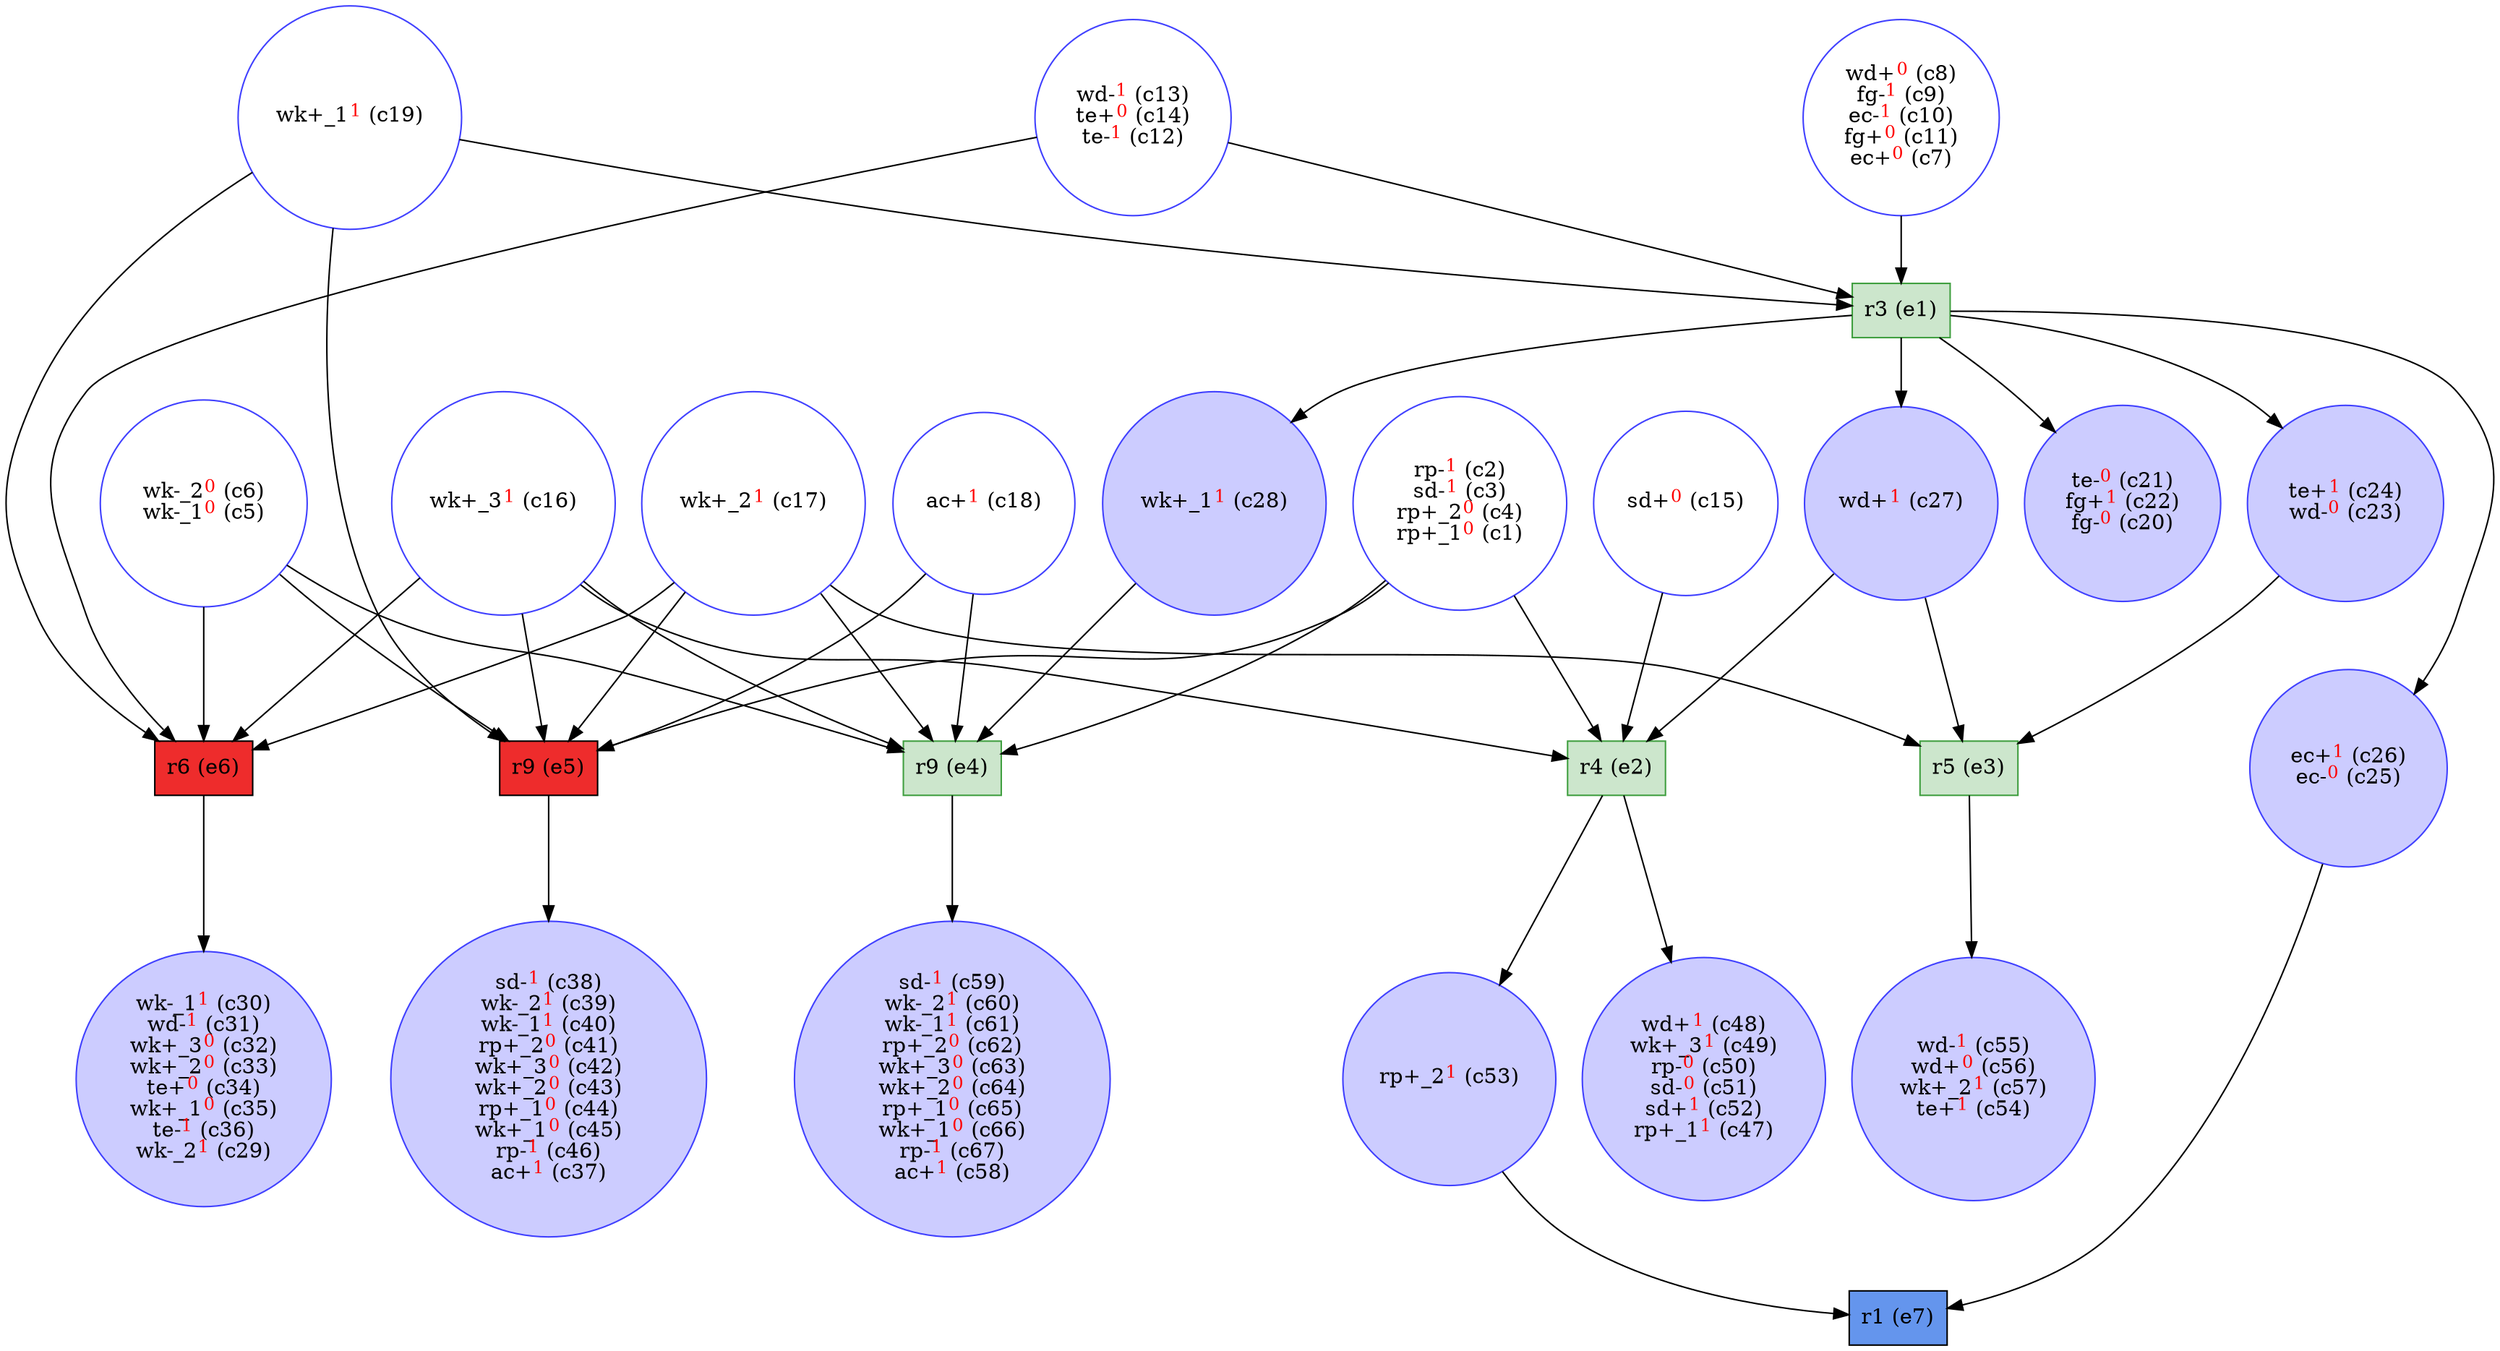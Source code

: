 digraph test {
  c1 -> e4;
  c1 -> e2;
  c1 -> e5;
  c5 -> e4;
  c5 -> e5;
  c5 -> e6;
  c7 -> e1;
  c12 -> e6;
  c12 -> e1;
  c15 -> e2;
  c16 -> e4;
  c16 -> e2;
  c16 -> e5;
  c16 -> e6;
  c17 -> e4;
  c17 -> e3;
  c17 -> e5;
  c17 -> e6;
  c18 -> e4;
  c18 -> e5;
  c19 -> e5;
  c19 -> e6;
  c19 -> e1;
  e1 -> c20;
  e1 -> c23;
  c23 -> e3;
  e1 -> c25;
  c25 -> e7;
  e1 -> c27;
  c27 -> e3;
  c27 -> e2;
  e1 -> c28;
  c28 -> e4;
  e6 -> c29;
  e5 -> c37;
  e2 -> c47;
  e2 -> c53;
  c53 -> e7;
  e3 -> c54;
  e4 -> c58;
  c1 [color= "#4040ff"fillcolor="transparent" label= <<FONT COLOR ="black">rp-</FONT><FONT COLOR="red"><SUP>1</SUP></FONT><FONT COLOR="black"> (c2)</FONT><BR/><FONT COLOR ="black">sd-</FONT><FONT COLOR="red"><SUP>1</SUP></FONT><FONT COLOR="black"> (c3)</FONT><BR/><FONT COLOR ="black">rp+_2</FONT><FONT COLOR="red"><SUP>0</SUP></FONT><FONT COLOR="black"> (c4)</FONT><BR/><FONT COLOR ="black">rp+_1</FONT><FONT COLOR="red"><SUP>0</SUP></FONT><FONT COLOR="black"> (c1)</FONT>> shape=circle style=filled];
  c5 [color= "#4040ff"fillcolor="transparent" label= <<FONT COLOR ="black">wk-_2</FONT><FONT COLOR="red"><SUP>0</SUP></FONT><FONT COLOR="black"> (c6)</FONT><BR/><FONT COLOR ="black">wk-_1</FONT><FONT COLOR="red"><SUP>0</SUP></FONT><FONT COLOR="black"> (c5)</FONT>> shape=circle style=filled];
  c7 [color= "#4040ff"fillcolor="transparent" label= <<FONT COLOR ="black">wd+</FONT><FONT COLOR="red"><SUP>0</SUP></FONT><FONT COLOR="black"> (c8)</FONT><BR/><FONT COLOR ="black">fg-</FONT><FONT COLOR="red"><SUP>1</SUP></FONT><FONT COLOR="black"> (c9)</FONT><BR/><FONT COLOR ="black">ec-</FONT><FONT COLOR="red"><SUP>1</SUP></FONT><FONT COLOR="black"> (c10)</FONT><BR/><FONT COLOR ="black">fg+</FONT><FONT COLOR="red"><SUP>0</SUP></FONT><FONT COLOR="black"> (c11)</FONT><BR/><FONT COLOR ="black">ec+</FONT><FONT COLOR="red"><SUP>0</SUP></FONT><FONT COLOR="black"> (c7)</FONT>> shape=circle style=filled];
  c12 [color= "#4040ff"fillcolor="transparent" label= <<FONT COLOR ="black">wd-</FONT><FONT COLOR="red"><SUP>1</SUP></FONT><FONT COLOR="black"> (c13)</FONT><BR/><FONT COLOR ="black">te+</FONT><FONT COLOR="red"><SUP>0</SUP></FONT><FONT COLOR="black"> (c14)</FONT><BR/><FONT COLOR ="black">te-</FONT><FONT COLOR="red"><SUP>1</SUP></FONT><FONT COLOR="black"> (c12)</FONT>> shape=circle style=filled];
  c15 [color= "#4040ff"fillcolor="transparent" label= <<FONT COLOR ="black">sd+</FONT><FONT COLOR="red"><SUP>0</SUP></FONT><FONT COLOR="black"> (c15)</FONT>> shape=circle style=filled];
  c16 [color= "#4040ff"fillcolor="transparent" label= <<FONT COLOR ="black">wk+_3</FONT><FONT COLOR="red"><SUP>1</SUP></FONT><FONT COLOR="black"> (c16)</FONT>> shape=circle style=filled];
  c17 [color= "#4040ff"fillcolor="transparent" label= <<FONT COLOR ="black">wk+_2</FONT><FONT COLOR="red"><SUP>1</SUP></FONT><FONT COLOR="black"> (c17)</FONT>> shape=circle style=filled];
  c18 [color= "#4040ff"fillcolor="transparent" label= <<FONT COLOR ="black">ac+</FONT><FONT COLOR="red"><SUP>1</SUP></FONT><FONT COLOR="black"> (c18)</FONT>> shape=circle style=filled];
  c19 [color= "#4040ff"fillcolor="transparent" label= <<FONT COLOR ="black">wk+_1</FONT><FONT COLOR="red"><SUP>1</SUP></FONT><FONT COLOR="black"> (c19)</FONT>> shape=circle style=filled];
  c20 [color= "#4040ff"fillcolor="#ccccff" label= <<FONT COLOR ="black">te-</FONT><FONT COLOR="red"><SUP>0</SUP></FONT><FONT COLOR="black"> (c21)</FONT><BR/><FONT COLOR ="black">fg+</FONT><FONT COLOR="red"><SUP>1</SUP></FONT><FONT COLOR="black"> (c22)</FONT><BR/><FONT COLOR ="black">fg-</FONT><FONT COLOR="red"><SUP>0</SUP></FONT><FONT COLOR="black"> (c20)</FONT>> shape=circle style=filled];
  c23 [color= "#4040ff"fillcolor="#ccccff" label= <<FONT COLOR ="black">te+</FONT><FONT COLOR="red"><SUP>1</SUP></FONT><FONT COLOR="black"> (c24)</FONT><BR/><FONT COLOR ="black">wd-</FONT><FONT COLOR="red"><SUP>0</SUP></FONT><FONT COLOR="black"> (c23)</FONT>> shape=circle style=filled];
  c25 [color= "#4040ff"fillcolor="#ccccff" label= <<FONT COLOR ="black">ec+</FONT><FONT COLOR="red"><SUP>1</SUP></FONT><FONT COLOR="black"> (c26)</FONT><BR/><FONT COLOR ="black">ec-</FONT><FONT COLOR="red"><SUP>0</SUP></FONT><FONT COLOR="black"> (c25)</FONT>> shape=circle style=filled];
  c27 [color= "#4040ff"fillcolor="#ccccff" label= <<FONT COLOR ="black">wd+</FONT><FONT COLOR="red"><SUP>1</SUP></FONT><FONT COLOR="black"> (c27)</FONT>> shape=circle style=filled];
  c28 [color= "#4040ff"fillcolor="#ccccff" label= <<FONT COLOR ="black">wk+_1</FONT><FONT COLOR="red"><SUP>1</SUP></FONT><FONT COLOR="black"> (c28)</FONT>> shape=circle style=filled];
  c29 [color= "#4040ff"fillcolor="#ccccff" label= <<FONT COLOR ="black">wk-_1</FONT><FONT COLOR="red"><SUP>1</SUP></FONT><FONT COLOR="black"> (c30)</FONT><BR/><FONT COLOR ="black">wd-</FONT><FONT COLOR="red"><SUP>1</SUP></FONT><FONT COLOR="black"> (c31)</FONT><BR/><FONT COLOR ="black">wk+_3</FONT><FONT COLOR="red"><SUP>0</SUP></FONT><FONT COLOR="black"> (c32)</FONT><BR/><FONT COLOR ="black">wk+_2</FONT><FONT COLOR="red"><SUP>0</SUP></FONT><FONT COLOR="black"> (c33)</FONT><BR/><FONT COLOR ="black">te+</FONT><FONT COLOR="red"><SUP>0</SUP></FONT><FONT COLOR="black"> (c34)</FONT><BR/><FONT COLOR ="black">wk+_1</FONT><FONT COLOR="red"><SUP>0</SUP></FONT><FONT COLOR="black"> (c35)</FONT><BR/><FONT COLOR ="black">te-</FONT><FONT COLOR="red"><SUP>1</SUP></FONT><FONT COLOR="black"> (c36)</FONT><BR/><FONT COLOR ="black">wk-_2</FONT><FONT COLOR="red"><SUP>1</SUP></FONT><FONT COLOR="black"> (c29)</FONT>> shape=circle style=filled];
  c37 [color= "#4040ff"fillcolor="#ccccff" label= <<FONT COLOR ="black">sd-</FONT><FONT COLOR="red"><SUP>1</SUP></FONT><FONT COLOR="black"> (c38)</FONT><BR/><FONT COLOR ="black">wk-_2</FONT><FONT COLOR="red"><SUP>1</SUP></FONT><FONT COLOR="black"> (c39)</FONT><BR/><FONT COLOR ="black">wk-_1</FONT><FONT COLOR="red"><SUP>1</SUP></FONT><FONT COLOR="black"> (c40)</FONT><BR/><FONT COLOR ="black">rp+_2</FONT><FONT COLOR="red"><SUP>0</SUP></FONT><FONT COLOR="black"> (c41)</FONT><BR/><FONT COLOR ="black">wk+_3</FONT><FONT COLOR="red"><SUP>0</SUP></FONT><FONT COLOR="black"> (c42)</FONT><BR/><FONT COLOR ="black">wk+_2</FONT><FONT COLOR="red"><SUP>0</SUP></FONT><FONT COLOR="black"> (c43)</FONT><BR/><FONT COLOR ="black">rp+_1</FONT><FONT COLOR="red"><SUP>0</SUP></FONT><FONT COLOR="black"> (c44)</FONT><BR/><FONT COLOR ="black">wk+_1</FONT><FONT COLOR="red"><SUP>0</SUP></FONT><FONT COLOR="black"> (c45)</FONT><BR/><FONT COLOR ="black">rp-</FONT><FONT COLOR="red"><SUP>1</SUP></FONT><FONT COLOR="black"> (c46)</FONT><BR/><FONT COLOR ="black">ac+</FONT><FONT COLOR="red"><SUP>1</SUP></FONT><FONT COLOR="black"> (c37)</FONT>> shape=circle style=filled];
  c47 [color= "#4040ff"fillcolor="#ccccff" label= <<FONT COLOR ="black">wd+</FONT><FONT COLOR="red"><SUP>1</SUP></FONT><FONT COLOR="black"> (c48)</FONT><BR/><FONT COLOR ="black">wk+_3</FONT><FONT COLOR="red"><SUP>1</SUP></FONT><FONT COLOR="black"> (c49)</FONT><BR/><FONT COLOR ="black">rp-</FONT><FONT COLOR="red"><SUP>0</SUP></FONT><FONT COLOR="black"> (c50)</FONT><BR/><FONT COLOR ="black">sd-</FONT><FONT COLOR="red"><SUP>0</SUP></FONT><FONT COLOR="black"> (c51)</FONT><BR/><FONT COLOR ="black">sd+</FONT><FONT COLOR="red"><SUP>1</SUP></FONT><FONT COLOR="black"> (c52)</FONT><BR/><FONT COLOR ="black">rp+_1</FONT><FONT COLOR="red"><SUP>1</SUP></FONT><FONT COLOR="black"> (c47)</FONT>> shape=circle style=filled];
  c53 [color= "#4040ff"fillcolor="#ccccff" label= <<FONT COLOR ="black">rp+_2</FONT><FONT COLOR="red"><SUP>1</SUP></FONT><FONT COLOR="black"> (c53)</FONT>> shape=circle style=filled];
  c54 [color= "#4040ff"fillcolor="#ccccff" label= <<FONT COLOR ="black">wd-</FONT><FONT COLOR="red"><SUP>1</SUP></FONT><FONT COLOR="black"> (c55)</FONT><BR/><FONT COLOR ="black">wd+</FONT><FONT COLOR="red"><SUP>0</SUP></FONT><FONT COLOR="black"> (c56)</FONT><BR/><FONT COLOR ="black">wk+_2</FONT><FONT COLOR="red"><SUP>1</SUP></FONT><FONT COLOR="black"> (c57)</FONT><BR/><FONT COLOR ="black">te+</FONT><FONT COLOR="red"><SUP>1</SUP></FONT><FONT COLOR="black"> (c54)</FONT>> shape=circle style=filled];
  c58 [color= "#4040ff"fillcolor="#ccccff" label= <<FONT COLOR ="black">sd-</FONT><FONT COLOR="red"><SUP>1</SUP></FONT><FONT COLOR="black"> (c59)</FONT><BR/><FONT COLOR ="black">wk-_2</FONT><FONT COLOR="red"><SUP>1</SUP></FONT><FONT COLOR="black"> (c60)</FONT><BR/><FONT COLOR ="black">wk-_1</FONT><FONT COLOR="red"><SUP>1</SUP></FONT><FONT COLOR="black"> (c61)</FONT><BR/><FONT COLOR ="black">rp+_2</FONT><FONT COLOR="red"><SUP>0</SUP></FONT><FONT COLOR="black"> (c62)</FONT><BR/><FONT COLOR ="black">wk+_3</FONT><FONT COLOR="red"><SUP>0</SUP></FONT><FONT COLOR="black"> (c63)</FONT><BR/><FONT COLOR ="black">wk+_2</FONT><FONT COLOR="red"><SUP>0</SUP></FONT><FONT COLOR="black"> (c64)</FONT><BR/><FONT COLOR ="black">rp+_1</FONT><FONT COLOR="red"><SUP>0</SUP></FONT><FONT COLOR="black"> (c65)</FONT><BR/><FONT COLOR ="black">wk+_1</FONT><FONT COLOR="red"><SUP>0</SUP></FONT><FONT COLOR="black"> (c66)</FONT><BR/><FONT COLOR ="black">rp-</FONT><FONT COLOR="red"><SUP>1</SUP></FONT><FONT COLOR="black"> (c67)</FONT><BR/><FONT COLOR ="black">ac+</FONT><FONT COLOR="red"><SUP>1</SUP></FONT><FONT COLOR="black"> (c58)</FONT>> shape=circle style=filled];
  e1 [color="#409f40" fillcolor="#cce6cc" label="r3 (e1)" shape=box style=filled];
  e2 [color="#409f40" fillcolor="#cce6cc" label="r4 (e2)" shape=box style=filled];
  e3 [color="#409f40" fillcolor="#cce6cc" label="r5 (e3)" shape=box style=filled];
  e4 [color="#409f40" fillcolor="#cce6cc" label="r9 (e4)" shape=box style=filled];
  e5 [color=black fillcolor=firebrick2 label="r9 (e5)" shape=box style=filled];
  e6 [color=black fillcolor=firebrick2 label="r6 (e6)" shape=box style=filled];
  e7 [color=black fillcolor=cornflowerblue label="r1 (e7)" shape=box style=filled];
}
